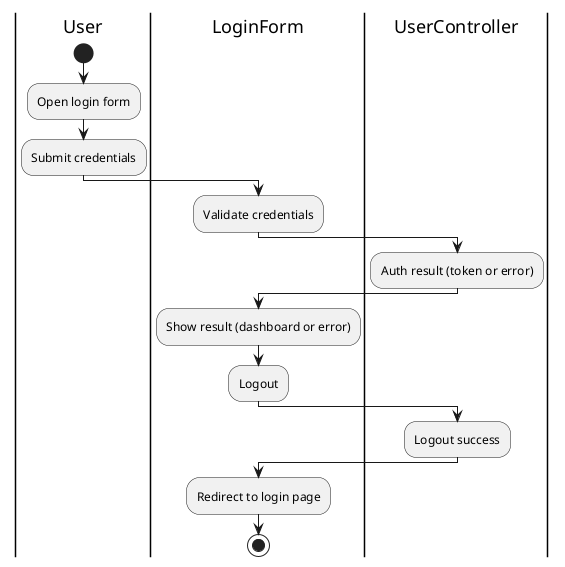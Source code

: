 @startuml Login
|User|
start
:Open login form;
:Submit credentials;
|LoginForm|
:Validate credentials;
|UserController|
:Auth result (token or error);
|LoginForm|
:Show result (dashboard or error);
:Logout;
|UserController|
:Logout success;
|LoginForm|
:Redirect to login page;
stop
@enduml